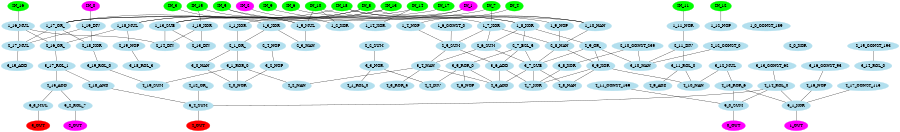 digraph EACircuit {
rankdir=BT;
edge [dir=none];
size="6,6";
ordering=out;
node [color=magenta, style=filled];
"IN_0";
"IN_1";
"IN_2";
node [color=green, style=filled];
"IN_3";
"IN_4";
"IN_5";
"IN_6";
"IN_7";
"IN_8";
"IN_9";
"IN_10";
"IN_11";
"IN_12";
"IN_13";
"IN_14";
"IN_15";
"IN_16";
"IN_17";
"IN_18";
node [color=lightblue2, style=filled];
{ rank=same; "1_0_CONST_189"; "1_1_XOR"; "1_2_XOR"; "1_3_XOR"; "1_4_NOP"; "1_5_MUL"; "1_6_CONST_0"; "1_7_XOR"; "1_8_XOR"; "1_9_NOP"; "1_10_NAN"; "1_11_NOR"; "1_12_NOP"; "1_13_SUB"; "1_14_XOR"; "1_15_XOR"; "1_16_MUL"; "1_17_OR_"; "1_18_MUL"; "1_19_DIV"; }
"1_1_XOR" -> "IN_1";
"1_2_XOR" -> "IN_2";
"1_2_XOR" -> "IN_10";
"1_3_XOR" -> "IN_3";
"1_4_NOP" -> "IN_4";
"1_5_MUL" -> "IN_15";
"1_5_MUL" -> "IN_5";
"1_5_MUL" -> "IN_10";
"1_7_XOR" -> "IN_18";
"1_7_XOR" -> "IN_7";
"1_8_XOR" -> "IN_5";
"1_8_XOR" -> "IN_8";
"1_9_NOP" -> "IN_9";
"1_10_NAN" -> "IN_6";
"1_10_NAN" -> "IN_10";
"1_10_NAN" -> "IN_18";
"1_11_NOR" -> "IN_11";
"1_12_NOP" -> "IN_12";
"1_13_SUB" -> "IN_8";
"1_13_SUB" -> "IN_13";
"1_13_SUB" -> "IN_1";
"1_14_XOR" -> "IN_14";
"1_15_XOR" -> "IN_15";
"1_16_MUL" -> "IN_16";
"1_17_OR_" -> "IN_13";
"1_17_OR_" -> "IN_14";
"1_17_OR_" -> "IN_17";
"1_17_OR_" -> "IN_7";
"1_18_MUL" -> "IN_18";
"1_18_MUL" -> "IN_8";
"1_19_DIV" -> "IN_0";
node [color=lightblue2, style=filled];
{ rank=same; "2_0_XOR"; "2_1_OR_"; "2_2_SUM"; "2_3_NAN"; "2_4_NOP"; "2_5_SUM"; "2_6_SUM"; "2_7_BSL_5"; "2_8_NAN"; "2_9_OR_"; "2_10_CONST_239"; "2_11_DIV"; "2_12_CONST_0"; "2_13_DIV"; "2_14_DIV"; "2_15_CONST_193"; "2_16_OR_"; "2_17_MUL"; "2_18_XOR"; "2_19_NOP"; }
"2_1_OR_" -> "1_1_XOR";
"2_1_OR_" -> "1_3_XOR";
"2_3_NAN" -> "1_3_XOR";
"2_3_NAN" -> "1_5_MUL";
"2_5_SUM" -> "1_4_NOP";
"2_5_SUM" -> "1_6_CONST_0";
"2_5_SUM" -> "1_7_XOR";
"2_6_SUM" -> "1_7_XOR";
"2_6_SUM" -> "1_8_XOR";
"2_7_BSL_5" -> "1_8_XOR";
"2_8_NAN" -> "1_7_XOR";
"2_8_NAN" -> "1_9_NOP";
"2_8_NAN" -> "1_10_NAN";
"2_9_OR_" -> "1_8_XOR";
"2_11_DIV" -> "1_11_NOR";
"2_13_DIV" -> "1_13_SUB";
"2_13_DIV" -> "1_15_XOR";
"2_14_DIV" -> "1_13_SUB";
"2_14_DIV" -> "1_15_XOR";
"2_14_DIV" -> "1_16_MUL";
"2_16_OR_" -> "1_16_MUL";
"2_16_OR_" -> "1_17_OR_";
"2_16_OR_" -> "1_18_MUL";
"2_17_MUL" -> "1_16_MUL";
"2_17_MUL" -> "1_17_OR_";
"2_17_MUL" -> "1_19_DIV";
"2_18_XOR" -> "1_17_OR_";
"2_18_XOR" -> "1_19_DIV";
"2_19_NOP" -> "1_18_MUL";
node [color=lightblue2, style=filled];
{ rank=same; "3_0_NAN"; "3_1_ROR_0"; "3_2_NOP"; "3_3_NOR"; "3_4_NAN"; "3_5_ROR_0"; "3_6_ADD"; "3_7_SUB"; "3_8_XOR"; "3_9_XOR"; "3_10_NAN"; "3_11_ROL_0"; "3_12_MUL"; "3_13_CONST_62"; "3_14_ROL_0"; "3_15_ADD"; "3_16_CONST_93"; "3_17_ROL_1"; "3_18_ROL_3"; "3_19_ROL_0"; }
"3_0_NAN" -> "2_1_OR_";
"3_1_ROR_0" -> "2_1_OR_";
"3_2_NOP" -> "2_4_NOP";
"3_3_NOR" -> "2_2_SUM";
"3_4_NAN" -> "2_5_SUM";
"3_4_NAN" -> "2_6_SUM";
"3_5_ROR_0" -> "2_7_BSL_5";
"3_6_ADD" -> "2_5_SUM";
"3_6_ADD" -> "2_7_BSL_5";
"3_7_SUB" -> "2_6_SUM";
"3_7_SUB" -> "2_7_BSL_5";
"3_7_SUB" -> "2_8_NAN";
"3_7_SUB" -> "2_9_OR_";
"3_8_XOR" -> "2_10_CONST_239";
"3_9_XOR" -> "2_8_NAN";
"3_9_XOR" -> "2_9_OR_";
"3_10_NAN" -> "2_9_OR_";
"3_10_NAN" -> "2_10_CONST_239";
"3_10_NAN" -> "2_11_DIV";
"3_10_NAN" -> "2_12_CONST_0";
"3_11_ROL_0" -> "2_11_DIV";
"3_14_ROL_0" -> "2_15_CONST_193";
"3_15_ADD" -> "2_17_MUL";
"3_17_ROL_1" -> "2_16_OR_";
"3_18_ROL_3" -> "2_19_NOP";
"3_19_ROL_0" -> "2_18_XOR";
node [color=lightblue2, style=filled];
{ rank=same; "4_0_NOR"; "4_1_ROL_0"; "4_2_NAN"; "4_3_ROR_5"; "4_4_DIV"; "4_5_ADD"; "4_6_NOP"; "4_7_XOR"; "4_8_NAN"; "4_9_ADD"; "4_10_NAN"; "4_11_CONST_159"; "4_12_OR_"; "4_13_ROR_6"; "4_14_ROL_0"; "4_15_ADD"; "4_16_NOP"; "4_17_CONST_115"; "4_18_AND"; "4_19_SUM"; }
"4_0_NOR" -> "3_0_NAN";
"4_0_NOR" -> "3_1_ROR_0";
"4_0_NOR" -> "3_2_NOP";
"4_1_ROL_0" -> "3_3_NOR";
"4_2_NAN" -> "3_1_ROR_0";
"4_2_NAN" -> "3_4_NAN";
"4_3_ROR_5" -> "3_4_NAN";
"4_4_DIV" -> "3_3_NOR";
"4_4_DIV" -> "3_5_ROR_0";
"4_5_ADD" -> "3_4_NAN";
"4_5_ADD" -> "3_5_ROR_0";
"4_5_ADD" -> "3_6_ADD";
"4_5_ADD" -> "3_7_SUB";
"4_6_NOP" -> "3_5_ROR_0";
"4_7_XOR" -> "3_6_ADD";
"4_7_XOR" -> "3_7_SUB";
"4_7_XOR" -> "3_8_XOR";
"4_7_XOR" -> "3_9_XOR";
"4_8_NAN" -> "3_7_SUB";
"4_8_NAN" -> "3_9_XOR";
"4_9_ADD" -> "3_11_ROL_0";
"4_10_NAN" -> "3_9_XOR";
"4_10_NAN" -> "3_11_ROL_0";
"4_10_NAN" -> "3_12_MUL";
"4_13_ROR_6" -> "3_12_MUL";
"4_14_ROL_0" -> "3_13_CONST_62";
"4_15_ADD" -> "3_17_ROL_1";
"4_16_NOP" -> "3_16_CONST_93";
"4_18_AND" -> "3_17_ROL_1";
"4_19_SUM" -> "3_19_ROL_0";
"4_19_SUM" -> "3_1_ROR_0";
node [color=lightblue2, style=filled];
{ rank=same; "5_0_SUM"; "5_1_XOR"; "5_2_ROL_7"; "5_3_MUL"; "5_4_SUM"; }
"5_0_SUM" -> "4_11_CONST_159";
"5_0_SUM" -> "4_13_ROR_6";
"5_0_SUM" -> "4_14_ROL_0";
"5_1_XOR" -> "4_13_ROR_6";
"5_1_XOR" -> "4_14_ROL_0";
"5_1_XOR" -> "4_16_NOP";
"5_1_XOR" -> "4_17_CONST_115";
"5_2_ROL_7" -> "4_15_ADD";
"5_3_MUL" -> "4_15_ADD";
"5_4_SUM" -> "4_18_AND";
"5_4_SUM" -> "4_12_OR_";
"5_4_SUM" -> "4_14_ROL_0";
node [color=magenta];
"0_OUT" -> "5_0_SUM";
"1_OUT" -> "5_1_XOR";
"2_OUT" -> "5_2_ROL_7";
node [color=red];
"3_OUT" -> "5_3_MUL";
"4_OUT" -> "5_4_SUM";
}